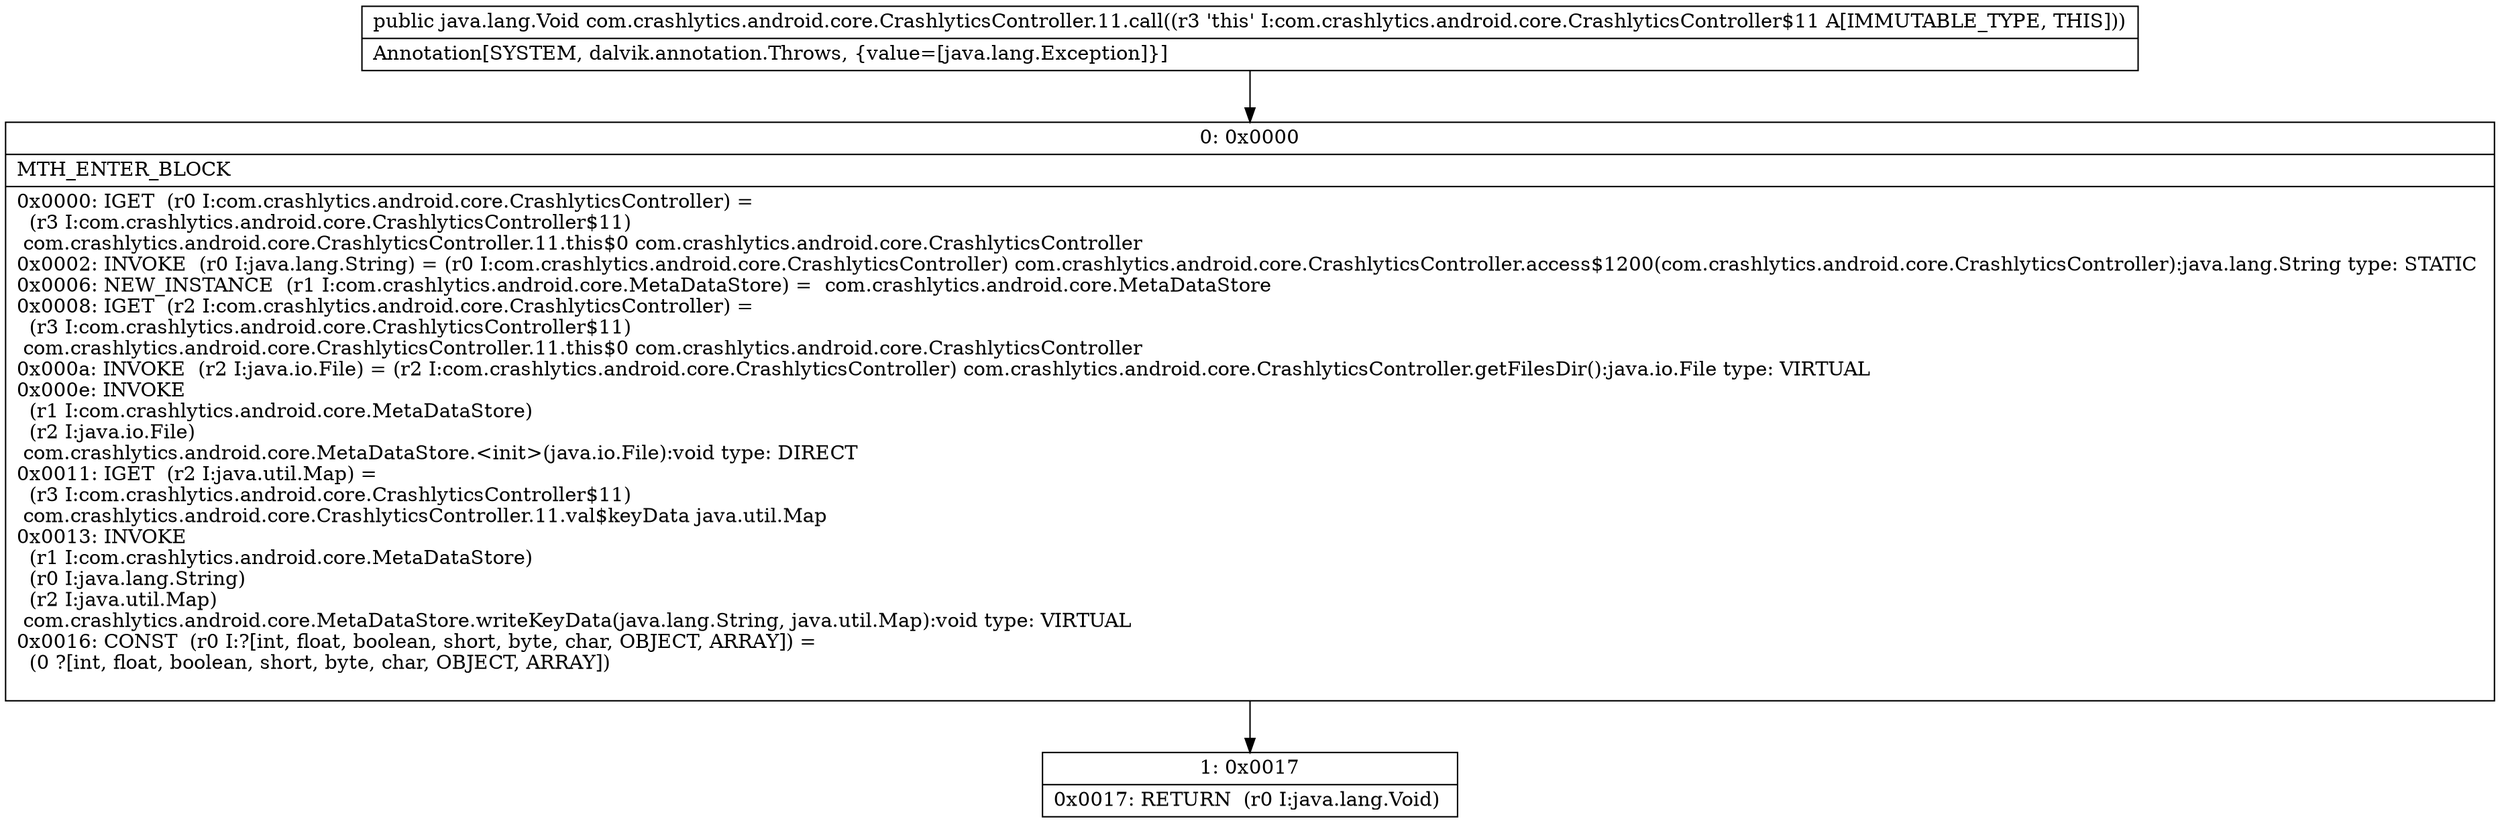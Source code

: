 digraph "CFG forcom.crashlytics.android.core.CrashlyticsController.11.call()Ljava\/lang\/Void;" {
Node_0 [shape=record,label="{0\:\ 0x0000|MTH_ENTER_BLOCK\l|0x0000: IGET  (r0 I:com.crashlytics.android.core.CrashlyticsController) = \l  (r3 I:com.crashlytics.android.core.CrashlyticsController$11)\l com.crashlytics.android.core.CrashlyticsController.11.this$0 com.crashlytics.android.core.CrashlyticsController \l0x0002: INVOKE  (r0 I:java.lang.String) = (r0 I:com.crashlytics.android.core.CrashlyticsController) com.crashlytics.android.core.CrashlyticsController.access$1200(com.crashlytics.android.core.CrashlyticsController):java.lang.String type: STATIC \l0x0006: NEW_INSTANCE  (r1 I:com.crashlytics.android.core.MetaDataStore) =  com.crashlytics.android.core.MetaDataStore \l0x0008: IGET  (r2 I:com.crashlytics.android.core.CrashlyticsController) = \l  (r3 I:com.crashlytics.android.core.CrashlyticsController$11)\l com.crashlytics.android.core.CrashlyticsController.11.this$0 com.crashlytics.android.core.CrashlyticsController \l0x000a: INVOKE  (r2 I:java.io.File) = (r2 I:com.crashlytics.android.core.CrashlyticsController) com.crashlytics.android.core.CrashlyticsController.getFilesDir():java.io.File type: VIRTUAL \l0x000e: INVOKE  \l  (r1 I:com.crashlytics.android.core.MetaDataStore)\l  (r2 I:java.io.File)\l com.crashlytics.android.core.MetaDataStore.\<init\>(java.io.File):void type: DIRECT \l0x0011: IGET  (r2 I:java.util.Map) = \l  (r3 I:com.crashlytics.android.core.CrashlyticsController$11)\l com.crashlytics.android.core.CrashlyticsController.11.val$keyData java.util.Map \l0x0013: INVOKE  \l  (r1 I:com.crashlytics.android.core.MetaDataStore)\l  (r0 I:java.lang.String)\l  (r2 I:java.util.Map)\l com.crashlytics.android.core.MetaDataStore.writeKeyData(java.lang.String, java.util.Map):void type: VIRTUAL \l0x0016: CONST  (r0 I:?[int, float, boolean, short, byte, char, OBJECT, ARRAY]) = \l  (0 ?[int, float, boolean, short, byte, char, OBJECT, ARRAY])\l \l}"];
Node_1 [shape=record,label="{1\:\ 0x0017|0x0017: RETURN  (r0 I:java.lang.Void) \l}"];
MethodNode[shape=record,label="{public java.lang.Void com.crashlytics.android.core.CrashlyticsController.11.call((r3 'this' I:com.crashlytics.android.core.CrashlyticsController$11 A[IMMUTABLE_TYPE, THIS]))  | Annotation[SYSTEM, dalvik.annotation.Throws, \{value=[java.lang.Exception]\}]\l}"];
MethodNode -> Node_0;
Node_0 -> Node_1;
}

